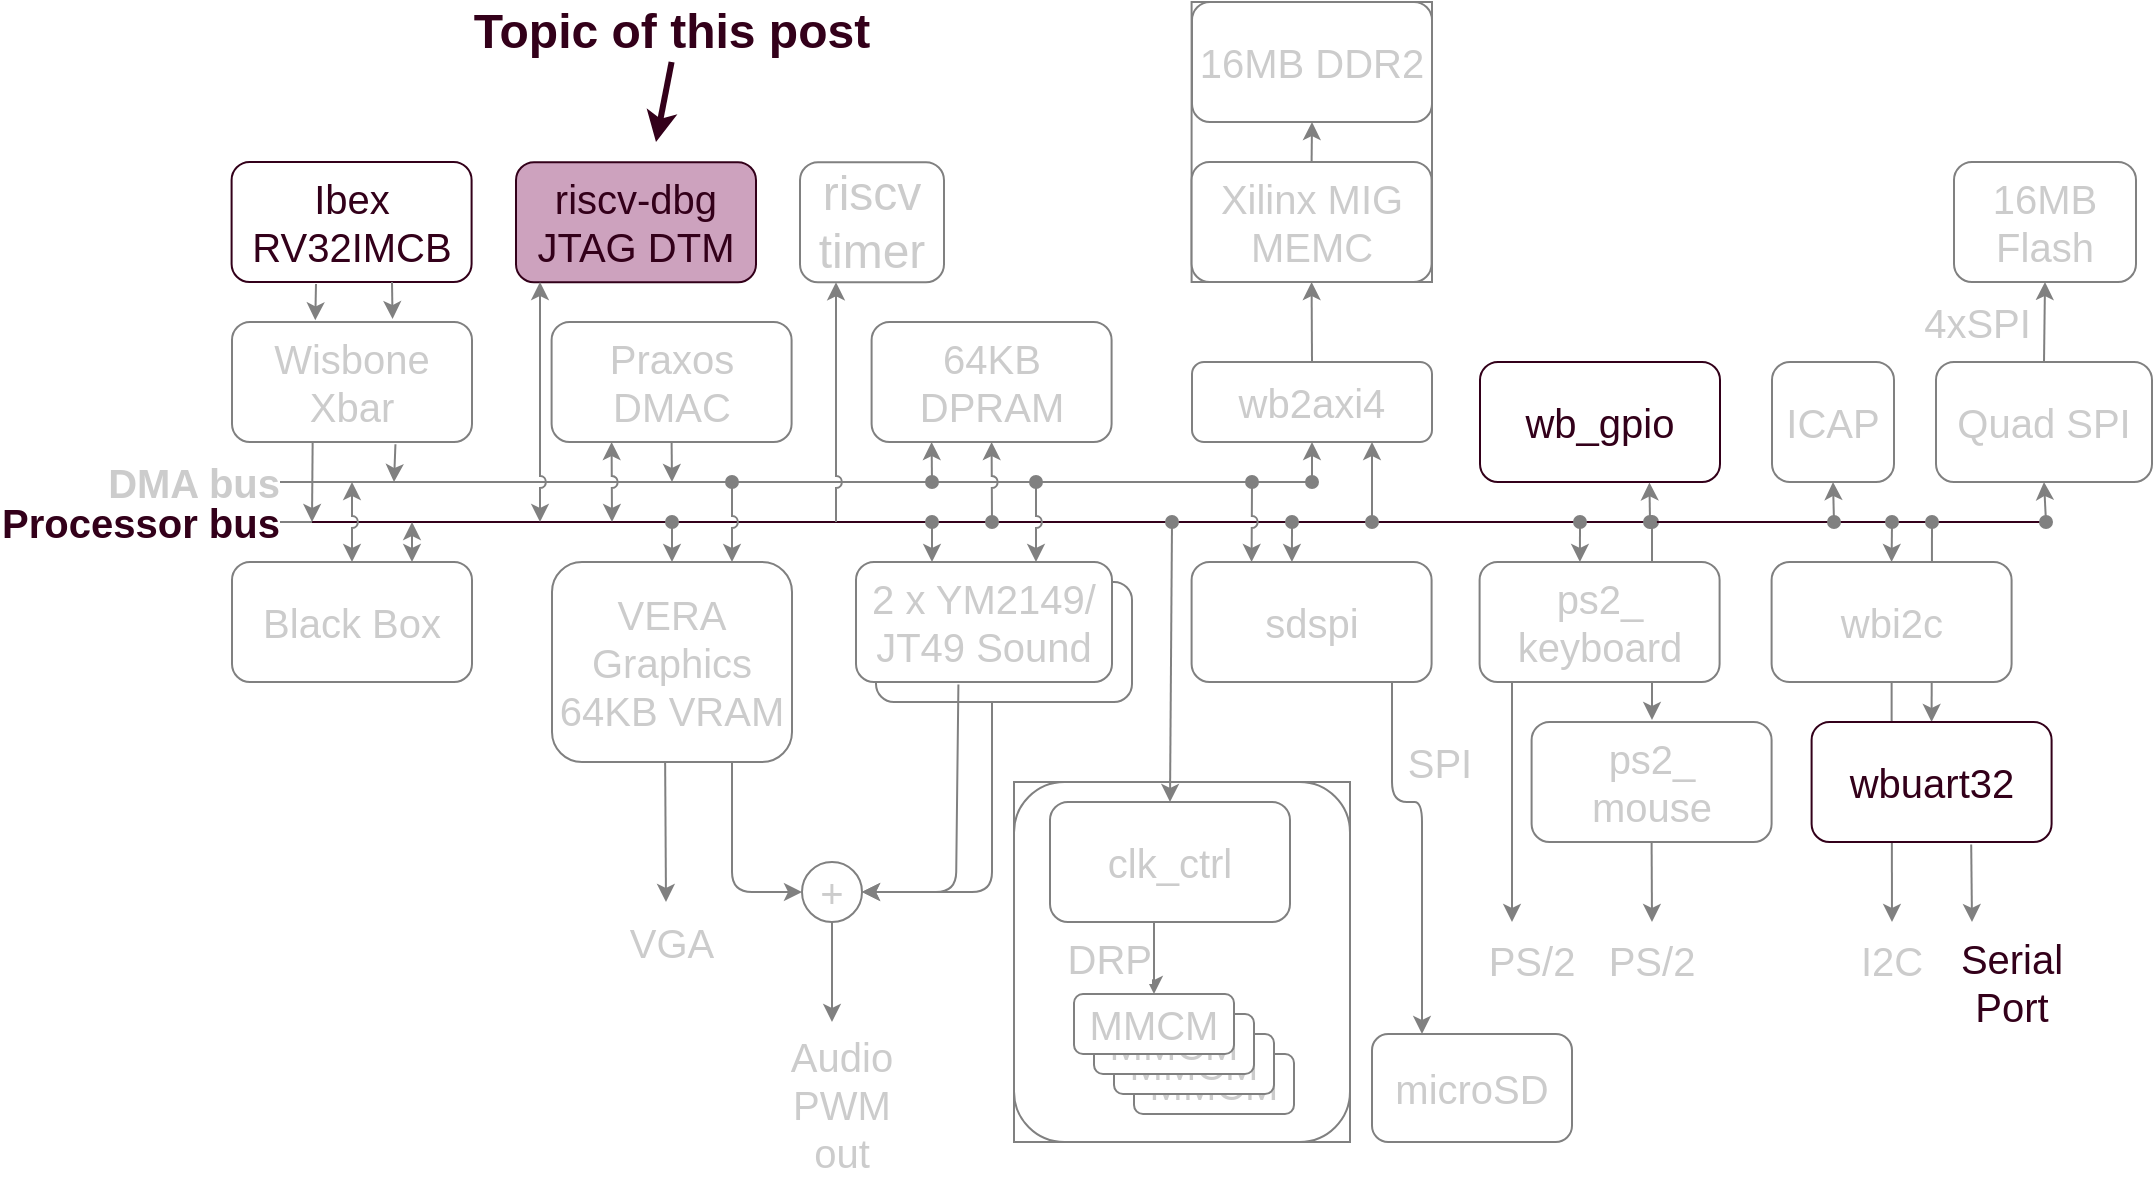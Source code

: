 <mxfile version="19.0.3" type="device"><diagram id="csf4WXM3vHtpQZmiw5bU" name="Page-1"><mxGraphModel dx="2737" dy="65" grid="1" gridSize="10" guides="1" tooltips="1" connect="1" arrows="1" fold="1" page="1" pageScale="1" pageWidth="850" pageHeight="1100" math="0" shadow="0"><root><mxCell id="0"/><mxCell id="1" parent="0"/><mxCell id="eEwTX-oDVjHCUjpMR2bB-1" value="" style="endArrow=classic;html=1;strokeWidth=1;startArrow=oval;startFill=1;fontSize=20;strokeColor=#808080;fontColor=#CCCCCC;" edge="1" parent="1"><mxGeometry width="50" height="50" relative="1" as="geometry"><mxPoint x="788" y="1460" as="sourcePoint"/><mxPoint x="788" y="1559" as="targetPoint"/></mxGeometry></mxCell><mxCell id="eEwTX-oDVjHCUjpMR2bB-2" value="ps2_&lt;br&gt;mouse" style="rounded=1;whiteSpace=wrap;html=1;fontSize=20;strokeColor=#808080;fontColor=#CCCCCC;" vertex="1" parent="1"><mxGeometry x="727.8" y="1560" width="120" height="60" as="geometry"/></mxCell><mxCell id="eEwTX-oDVjHCUjpMR2bB-3" value="YM2149" style="rounded=1;whiteSpace=wrap;html=1;fontSize=20;strokeColor=#808080;fontColor=#CCCCCC;" vertex="1" parent="1"><mxGeometry x="400" y="1490" width="128" height="60" as="geometry"/></mxCell><mxCell id="eEwTX-oDVjHCUjpMR2bB-4" value="Ibex&lt;br style=&quot;font-size: 20px&quot;&gt;RV32IMCB&lt;br style=&quot;font-size: 20px&quot;&gt;" style="rounded=1;whiteSpace=wrap;html=1;fontSize=20;strokeColor=#33001A;fontColor=#33001A;" vertex="1" parent="1"><mxGeometry x="77.8" y="1280" width="120" height="60" as="geometry"/></mxCell><mxCell id="eEwTX-oDVjHCUjpMR2bB-5" value="Praxos DMAC" style="rounded=1;whiteSpace=wrap;html=1;fontSize=20;strokeColor=#808080;fontColor=#CCCCCC;" vertex="1" parent="1"><mxGeometry x="237.8" y="1360" width="120" height="60" as="geometry"/></mxCell><mxCell id="eEwTX-oDVjHCUjpMR2bB-6" value="64KB&lt;br style=&quot;font-size: 20px&quot;&gt;DPRAM&lt;br style=&quot;font-size: 20px&quot;&gt;" style="rounded=1;whiteSpace=wrap;html=1;fontSize=20;strokeColor=#808080;fontColor=#CCCCCC;" vertex="1" parent="1"><mxGeometry x="397.8" y="1360" width="120" height="60" as="geometry"/></mxCell><mxCell id="eEwTX-oDVjHCUjpMR2bB-7" value="wb_gpio" style="rounded=1;whiteSpace=wrap;html=1;fontSize=20;strokeColor=#33001A;fontColor=#33001A;" vertex="1" parent="1"><mxGeometry x="702" y="1380" width="120" height="60" as="geometry"/></mxCell><mxCell id="eEwTX-oDVjHCUjpMR2bB-8" value="VERA Graphics&lt;br&gt;64KB VRAM&lt;br&gt;" style="rounded=1;whiteSpace=wrap;html=1;fontSize=20;strokeColor=#808080;fontColor=#CCCCCC;" vertex="1" parent="1"><mxGeometry x="238" y="1480" width="120" height="100" as="geometry"/></mxCell><mxCell id="eEwTX-oDVjHCUjpMR2bB-9" value="2 x YM2149/&lt;br&gt;JT49 Sound" style="rounded=1;whiteSpace=wrap;html=1;fontSize=20;strokeColor=#808080;fontColor=#CCCCCC;" vertex="1" parent="1"><mxGeometry x="390" y="1480" width="128" height="60" as="geometry"/></mxCell><mxCell id="eEwTX-oDVjHCUjpMR2bB-10" value="sdspi" style="rounded=1;whiteSpace=wrap;html=1;fontSize=20;strokeColor=#808080;fontColor=#CCCCCC;" vertex="1" parent="1"><mxGeometry x="557.8" y="1480" width="120" height="60" as="geometry"/></mxCell><mxCell id="eEwTX-oDVjHCUjpMR2bB-11" value="ps2_&lt;br&gt;keyboard" style="rounded=1;whiteSpace=wrap;html=1;fontSize=20;strokeColor=#808080;fontColor=#CCCCCC;" vertex="1" parent="1"><mxGeometry x="701.8" y="1480" width="120" height="60" as="geometry"/></mxCell><mxCell id="eEwTX-oDVjHCUjpMR2bB-12" value="" style="endArrow=none;html=1;fontSize=20;strokeColor=#808080;fontColor=#CCCCCC;" edge="1" parent="1"><mxGeometry width="50" height="50" relative="1" as="geometry"><mxPoint x="158" y="1440" as="sourcePoint"/><mxPoint x="618" y="1440" as="targetPoint"/></mxGeometry></mxCell><mxCell id="eEwTX-oDVjHCUjpMR2bB-13" value="" style="endArrow=none;html=1;fontSize=20;strokeColor=#33001A;fontColor=#33001A;" edge="1" parent="1"><mxGeometry width="50" height="50" relative="1" as="geometry"><mxPoint x="118" y="1460" as="sourcePoint"/><mxPoint x="988" y="1460" as="targetPoint"/></mxGeometry></mxCell><mxCell id="eEwTX-oDVjHCUjpMR2bB-14" value="" style="endArrow=classic;html=1;jumpStyle=arc;rounded=1;strokeWidth=1;startArrow=classic;startFill=1;endFill=1;entryX=0.25;entryY=1;fontSize=20;strokeColor=#808080;fontColor=#CCCCCC;" edge="1" parent="1" target="eEwTX-oDVjHCUjpMR2bB-5"><mxGeometry width="50" height="50" relative="1" as="geometry"><mxPoint x="268" y="1460" as="sourcePoint"/><mxPoint x="281" y="1422" as="targetPoint"/></mxGeometry></mxCell><mxCell id="eEwTX-oDVjHCUjpMR2bB-15" value="" style="endArrow=classic;html=1;strokeWidth=1;entryX=0.5;entryY=0;startArrow=oval;startFill=1;fontSize=20;strokeColor=#808080;fontColor=#CCCCCC;" edge="1" parent="1" target="eEwTX-oDVjHCUjpMR2bB-8"><mxGeometry width="50" height="50" relative="1" as="geometry"><mxPoint x="298" y="1460" as="sourcePoint"/><mxPoint x="188" y="1490" as="targetPoint"/></mxGeometry></mxCell><mxCell id="eEwTX-oDVjHCUjpMR2bB-16" value="" style="endArrow=classic;html=1;strokeWidth=1;entryX=0.25;entryY=1;startArrow=oval;startFill=1;fontSize=20;strokeColor=#808080;fontColor=#CCCCCC;" edge="1" parent="1" target="eEwTX-oDVjHCUjpMR2bB-6"><mxGeometry width="50" height="50" relative="1" as="geometry"><mxPoint x="428" y="1440" as="sourcePoint"/><mxPoint x="428" y="1430" as="targetPoint"/></mxGeometry></mxCell><mxCell id="eEwTX-oDVjHCUjpMR2bB-17" value="" style="endArrow=classic;html=1;strokeWidth=1;entryX=0.5;entryY=1;startArrow=oval;startFill=1;jumpStyle=arc;fontSize=20;strokeColor=#808080;fontColor=#CCCCCC;" edge="1" parent="1" target="eEwTX-oDVjHCUjpMR2bB-6"><mxGeometry width="50" height="50" relative="1" as="geometry"><mxPoint x="458" y="1460" as="sourcePoint"/><mxPoint x="498" y="1430" as="targetPoint"/></mxGeometry></mxCell><mxCell id="eEwTX-oDVjHCUjpMR2bB-18" value="" style="endArrow=classic;html=1;strokeWidth=1;startArrow=oval;startFill=1;fontSize=20;strokeColor=#808080;fontColor=#CCCCCC;" edge="1" parent="1"><mxGeometry width="50" height="50" relative="1" as="geometry"><mxPoint x="428" y="1460" as="sourcePoint"/><mxPoint x="428" y="1480" as="targetPoint"/></mxGeometry></mxCell><mxCell id="eEwTX-oDVjHCUjpMR2bB-19" value="" style="endArrow=classic;html=1;strokeWidth=1;entryX=0.5;entryY=1;startArrow=oval;startFill=1;fontSize=20;strokeColor=#808080;fontColor=#CCCCCC;" edge="1" parent="1" target="eEwTX-oDVjHCUjpMR2bB-38"><mxGeometry width="50" height="50" relative="1" as="geometry"><mxPoint x="618" y="1440" as="sourcePoint"/><mxPoint x="618" y="1400" as="targetPoint"/></mxGeometry></mxCell><mxCell id="eEwTX-oDVjHCUjpMR2bB-20" value="" style="endArrow=classic;html=1;strokeWidth=1;entryX=0.418;entryY=0;entryPerimeter=0;startArrow=oval;startFill=1;fontSize=20;strokeColor=#808080;fontColor=#CCCCCC;" edge="1" parent="1" target="eEwTX-oDVjHCUjpMR2bB-10"><mxGeometry width="50" height="50" relative="1" as="geometry"><mxPoint x="608" y="1460" as="sourcePoint"/><mxPoint x="588" y="1470" as="targetPoint"/></mxGeometry></mxCell><mxCell id="eEwTX-oDVjHCUjpMR2bB-21" value="" style="endArrow=classic;html=1;strokeWidth=1;entryX=0.418;entryY=0;entryPerimeter=0;startArrow=oval;startFill=1;fontSize=20;strokeColor=#808080;fontColor=#CCCCCC;" edge="1" parent="1" target="eEwTX-oDVjHCUjpMR2bB-11"><mxGeometry width="50" height="50" relative="1" as="geometry"><mxPoint x="752" y="1460" as="sourcePoint"/><mxPoint x="802" y="1440" as="targetPoint"/></mxGeometry></mxCell><mxCell id="eEwTX-oDVjHCUjpMR2bB-22" value="" style="endArrow=classic;html=1;strokeWidth=1;entryX=0.5;entryY=0;startArrow=oval;startFill=1;fontSize=20;strokeColor=#808080;fontColor=#CCCCCC;" edge="1" parent="1" target="eEwTX-oDVjHCUjpMR2bB-74"><mxGeometry width="50" height="50" relative="1" as="geometry"><mxPoint x="908" y="1460" as="sourcePoint"/><mxPoint x="1091" y="1360" as="targetPoint"/></mxGeometry></mxCell><mxCell id="eEwTX-oDVjHCUjpMR2bB-23" value="" style="endArrow=classic;html=1;strokeWidth=1;entryX=0.706;entryY=1.004;entryPerimeter=0;startArrow=oval;startFill=1;fontSize=20;strokeColor=#808080;fontColor=#CCCCCC;" edge="1" parent="1" target="eEwTX-oDVjHCUjpMR2bB-7"><mxGeometry width="50" height="50" relative="1" as="geometry"><mxPoint x="787" y="1460" as="sourcePoint"/><mxPoint x="852" y="1430" as="targetPoint"/></mxGeometry></mxCell><mxCell id="eEwTX-oDVjHCUjpMR2bB-24" value="" style="endArrow=classic;html=1;strokeWidth=1;startArrow=oval;startFill=1;jumpStyle=arc;fontSize=20;strokeColor=#808080;fontColor=#CCCCCC;" edge="1" parent="1"><mxGeometry width="50" height="50" relative="1" as="geometry"><mxPoint x="480" y="1440" as="sourcePoint"/><mxPoint x="480" y="1480" as="targetPoint"/></mxGeometry></mxCell><mxCell id="eEwTX-oDVjHCUjpMR2bB-25" value="" style="endArrow=classic;html=1;strokeWidth=1;entryX=0.25;entryY=0;startArrow=oval;startFill=1;jumpStyle=arc;fontSize=20;strokeColor=#808080;fontColor=#CCCCCC;" edge="1" parent="1" target="eEwTX-oDVjHCUjpMR2bB-10"><mxGeometry width="50" height="50" relative="1" as="geometry"><mxPoint x="588" y="1440" as="sourcePoint"/><mxPoint x="588" y="1430" as="targetPoint"/></mxGeometry></mxCell><mxCell id="eEwTX-oDVjHCUjpMR2bB-26" value="" style="endArrow=classic;html=1;strokeWidth=1;entryX=0.75;entryY=0;startArrow=oval;startFill=1;jumpStyle=arc;fontSize=20;strokeColor=#808080;fontColor=#CCCCCC;" edge="1" parent="1" target="eEwTX-oDVjHCUjpMR2bB-8"><mxGeometry width="50" height="50" relative="1" as="geometry"><mxPoint x="328" y="1440" as="sourcePoint"/><mxPoint x="378" y="1430" as="targetPoint"/></mxGeometry></mxCell><mxCell id="eEwTX-oDVjHCUjpMR2bB-27" value="" style="endArrow=none;html=1;strokeWidth=1;entryX=0.681;entryY=1.019;entryPerimeter=0;startArrow=classic;startFill=1;fontSize=20;strokeColor=#808080;fontColor=#CCCCCC;" edge="1" parent="1" target="eEwTX-oDVjHCUjpMR2bB-31"><mxGeometry width="50" height="50" relative="1" as="geometry"><mxPoint x="159" y="1440" as="sourcePoint"/><mxPoint x="159.714" y="1421.286" as="targetPoint"/></mxGeometry></mxCell><mxCell id="eEwTX-oDVjHCUjpMR2bB-28" value="" style="endArrow=none;html=1;strokeWidth=1;entryX=0.336;entryY=1.008;entryPerimeter=0;startArrow=classic;startFill=1;fontSize=20;strokeColor=#808080;fontColor=#CCCCCC;" edge="1" parent="1" target="eEwTX-oDVjHCUjpMR2bB-31"><mxGeometry width="50" height="50" relative="1" as="geometry"><mxPoint x="118" y="1460" as="sourcePoint"/><mxPoint x="117" y="1421" as="targetPoint"/></mxGeometry></mxCell><mxCell id="eEwTX-oDVjHCUjpMR2bB-29" value="" style="endArrow=classic;html=1;strokeWidth=1;exitX=0.5;exitY=1;fontSize=20;strokeColor=#808080;fontColor=#CCCCCC;" edge="1" parent="1" source="eEwTX-oDVjHCUjpMR2bB-5"><mxGeometry width="50" height="50" relative="1" as="geometry"><mxPoint x="268" y="1340" as="sourcePoint"/><mxPoint x="298" y="1440" as="targetPoint"/></mxGeometry></mxCell><mxCell id="eEwTX-oDVjHCUjpMR2bB-30" value="" style="endArrow=classic;html=1;strokeWidth=1;entryX=0.75;entryY=1;startArrow=oval;startFill=1;fontSize=20;strokeColor=#808080;fontColor=#CCCCCC;" edge="1" parent="1" target="eEwTX-oDVjHCUjpMR2bB-38"><mxGeometry width="50" height="50" relative="1" as="geometry"><mxPoint x="648" y="1460" as="sourcePoint"/><mxPoint x="688" y="1440" as="targetPoint"/></mxGeometry></mxCell><mxCell id="eEwTX-oDVjHCUjpMR2bB-31" value="Wisbone Xbar" style="rounded=1;whiteSpace=wrap;html=1;fontSize=20;strokeColor=#808080;fontColor=#CCCCCC;" vertex="1" parent="1"><mxGeometry x="78" y="1360" width="120" height="60" as="geometry"/></mxCell><mxCell id="eEwTX-oDVjHCUjpMR2bB-32" value="" style="endArrow=classic;html=1;strokeWidth=1;entryX=0.347;entryY=-0.014;entryPerimeter=0;fontSize=20;strokeColor=#808080;fontColor=#CCCCCC;" edge="1" parent="1" target="eEwTX-oDVjHCUjpMR2bB-31"><mxGeometry width="50" height="50" relative="1" as="geometry"><mxPoint x="120" y="1341" as="sourcePoint"/><mxPoint x="-2" y="1360" as="targetPoint"/></mxGeometry></mxCell><mxCell id="eEwTX-oDVjHCUjpMR2bB-33" value="" style="endArrow=classic;html=1;strokeWidth=1;entryX=0.669;entryY=-0.025;entryPerimeter=0;fontSize=20;strokeColor=#808080;fontColor=#CCCCCC;" edge="1" parent="1" target="eEwTX-oDVjHCUjpMR2bB-31"><mxGeometry width="50" height="50" relative="1" as="geometry"><mxPoint x="158" y="1340" as="sourcePoint"/><mxPoint x="129.333" y="1368.833" as="targetPoint"/></mxGeometry></mxCell><mxCell id="eEwTX-oDVjHCUjpMR2bB-34" value="" style="group;fontSize=20;strokeColor=#808080;fontColor=#CCCCCC;" vertex="1" connectable="0" parent="1"><mxGeometry x="557.8" y="1200" width="120.2" height="140" as="geometry"/></mxCell><mxCell id="eEwTX-oDVjHCUjpMR2bB-35" value="Xilinx MIG&lt;br style=&quot;font-size: 20px;&quot;&gt;MEMC&lt;br style=&quot;font-size: 20px;&quot;&gt;" style="rounded=1;whiteSpace=wrap;html=1;fontSize=20;strokeColor=#808080;fontColor=#CCCCCC;" vertex="1" parent="eEwTX-oDVjHCUjpMR2bB-34"><mxGeometry y="80" width="120" height="60" as="geometry"/></mxCell><mxCell id="eEwTX-oDVjHCUjpMR2bB-36" value="16MB DDR2" style="rounded=1;whiteSpace=wrap;html=1;fontSize=20;strokeColor=#808080;fontColor=#CCCCCC;" vertex="1" parent="eEwTX-oDVjHCUjpMR2bB-34"><mxGeometry x="0.2" width="120" height="60" as="geometry"/></mxCell><mxCell id="eEwTX-oDVjHCUjpMR2bB-37" value="" style="endArrow=classic;html=1;strokeWidth=1;exitX=0.5;exitY=0;entryX=0.5;entryY=1;fontSize=20;strokeColor=#808080;fontColor=#CCCCCC;" edge="1" parent="eEwTX-oDVjHCUjpMR2bB-34" source="eEwTX-oDVjHCUjpMR2bB-35" target="eEwTX-oDVjHCUjpMR2bB-36"><mxGeometry width="50" height="50" relative="1" as="geometry"><mxPoint x="-109.8" y="10" as="sourcePoint"/><mxPoint x="-59.8" y="-40" as="targetPoint"/></mxGeometry></mxCell><mxCell id="eEwTX-oDVjHCUjpMR2bB-38" value="wb2axi4" style="rounded=1;whiteSpace=wrap;html=1;fontSize=20;strokeColor=#808080;fontColor=#CCCCCC;" vertex="1" parent="1"><mxGeometry x="558" y="1380" width="120" height="40" as="geometry"/></mxCell><mxCell id="eEwTX-oDVjHCUjpMR2bB-39" value="" style="endArrow=classic;html=1;strokeWidth=1;exitX=0.5;exitY=0;entryX=0.5;entryY=1;fontSize=20;strokeColor=#808080;fontColor=#CCCCCC;" edge="1" parent="1" source="eEwTX-oDVjHCUjpMR2bB-38" target="eEwTX-oDVjHCUjpMR2bB-35"><mxGeometry width="50" height="50" relative="1" as="geometry"><mxPoint x="418" y="1340" as="sourcePoint"/><mxPoint x="468" y="1290" as="targetPoint"/></mxGeometry></mxCell><mxCell id="eEwTX-oDVjHCUjpMR2bB-40" value="&lt;b style=&quot;font-size: 20px;&quot;&gt;DMA bus&lt;/b&gt;" style="endArrow=none;html=1;strokeWidth=1;align=right;fontSize=20;strokeColor=#808080;fontColor=#CCCCCC;" edge="1" parent="1"><mxGeometry width="50" height="50" relative="1" as="geometry"><mxPoint x="48" y="1440" as="sourcePoint"/><mxPoint x="158" y="1440" as="targetPoint"/></mxGeometry></mxCell><mxCell id="eEwTX-oDVjHCUjpMR2bB-41" value="&lt;b style=&quot;font-size: 20px;&quot;&gt;Processor bus&lt;/b&gt;" style="endArrow=none;html=1;strokeWidth=1;align=right;fontSize=20;strokeColor=#808080;fontColor=#33001A;" edge="1" parent="1"><mxGeometry width="50" height="50" relative="1" as="geometry"><mxPoint x="88" y="1460" as="sourcePoint"/><mxPoint x="118" y="1460" as="targetPoint"/></mxGeometry></mxCell><mxCell id="eEwTX-oDVjHCUjpMR2bB-42" value="Black Box" style="rounded=1;whiteSpace=wrap;html=1;fontSize=20;strokeColor=#808080;fontColor=#CCCCCC;" vertex="1" parent="1"><mxGeometry x="78" y="1480" width="120" height="60" as="geometry"/></mxCell><mxCell id="eEwTX-oDVjHCUjpMR2bB-43" value="" style="endArrow=classic;html=1;strokeWidth=1;align=right;entryX=0.5;entryY=0;startArrow=classic;startFill=1;jumpStyle=arc;fontSize=20;strokeColor=#808080;fontColor=#CCCCCC;" edge="1" parent="1" target="eEwTX-oDVjHCUjpMR2bB-42"><mxGeometry width="50" height="50" relative="1" as="geometry"><mxPoint x="138" y="1440" as="sourcePoint"/><mxPoint x="178" y="1580" as="targetPoint"/></mxGeometry></mxCell><mxCell id="eEwTX-oDVjHCUjpMR2bB-44" value="" style="endArrow=classic;html=1;strokeWidth=1;align=right;exitX=0.75;exitY=0;startArrow=classic;startFill=1;fontSize=20;strokeColor=#808080;fontColor=#CCCCCC;" edge="1" parent="1" source="eEwTX-oDVjHCUjpMR2bB-42"><mxGeometry width="50" height="50" relative="1" as="geometry"><mxPoint x="198" y="1630" as="sourcePoint"/><mxPoint x="168" y="1460" as="targetPoint"/></mxGeometry></mxCell><mxCell id="eEwTX-oDVjHCUjpMR2bB-45" value="" style="group;strokeColor=#808080;fontColor=#CCCCCC;" vertex="1" connectable="0" parent="1"><mxGeometry x="469" y="1590" width="168" height="180" as="geometry"/></mxCell><mxCell id="eEwTX-oDVjHCUjpMR2bB-46" value="" style="rounded=1;whiteSpace=wrap;html=1;fontSize=20;align=center;strokeColor=#808080;fontColor=#CCCCCC;" vertex="1" parent="eEwTX-oDVjHCUjpMR2bB-45"><mxGeometry width="168" height="180" as="geometry"/></mxCell><mxCell id="eEwTX-oDVjHCUjpMR2bB-47" value="MMCM" style="rounded=1;whiteSpace=wrap;html=1;fontSize=20;align=center;strokeColor=#808080;fontColor=#CCCCCC;" vertex="1" parent="eEwTX-oDVjHCUjpMR2bB-45"><mxGeometry x="60" y="136" width="80" height="30" as="geometry"/></mxCell><mxCell id="eEwTX-oDVjHCUjpMR2bB-48" value="clk_ctrl" style="rounded=1;whiteSpace=wrap;html=1;fontSize=20;align=center;strokeColor=#808080;fontColor=#CCCCCC;" vertex="1" parent="eEwTX-oDVjHCUjpMR2bB-45"><mxGeometry x="18" y="10" width="120" height="60" as="geometry"/></mxCell><mxCell id="eEwTX-oDVjHCUjpMR2bB-49" value="MMCM" style="rounded=1;whiteSpace=wrap;html=1;fontSize=20;align=center;strokeColor=#808080;fontColor=#CCCCCC;" vertex="1" parent="eEwTX-oDVjHCUjpMR2bB-45"><mxGeometry x="50" y="126" width="80" height="30" as="geometry"/></mxCell><mxCell id="eEwTX-oDVjHCUjpMR2bB-50" value="MMCM" style="rounded=1;whiteSpace=wrap;html=1;fontSize=20;align=center;strokeColor=#808080;fontColor=#CCCCCC;" vertex="1" parent="eEwTX-oDVjHCUjpMR2bB-45"><mxGeometry x="40" y="116" width="80" height="30" as="geometry"/></mxCell><mxCell id="eEwTX-oDVjHCUjpMR2bB-51" value="MMCM" style="rounded=1;whiteSpace=wrap;html=1;fontSize=20;align=center;strokeColor=#808080;fontColor=#CCCCCC;" vertex="1" parent="eEwTX-oDVjHCUjpMR2bB-45"><mxGeometry x="30" y="106" width="80" height="30" as="geometry"/></mxCell><mxCell id="eEwTX-oDVjHCUjpMR2bB-52" value="DRP" style="endArrow=classic;html=1;strokeWidth=1;fontSize=20;align=right;entryX=0.5;entryY=0;strokeColor=#808080;fontColor=#CCCCCC;" edge="1" parent="eEwTX-oDVjHCUjpMR2bB-45" target="eEwTX-oDVjHCUjpMR2bB-51"><mxGeometry width="50" height="50" relative="1" as="geometry"><mxPoint x="70" y="70" as="sourcePoint"/><mxPoint x="78" y="95" as="targetPoint"/></mxGeometry></mxCell><mxCell id="eEwTX-oDVjHCUjpMR2bB-53" value="" style="endArrow=classic;html=1;strokeWidth=1;fontSize=20;align=right;startArrow=oval;startFill=1;entryX=0.5;entryY=0;strokeColor=#808080;fontColor=#CCCCCC;" edge="1" parent="1" target="eEwTX-oDVjHCUjpMR2bB-48"><mxGeometry width="50" height="50" relative="1" as="geometry"><mxPoint x="548" y="1460" as="sourcePoint"/><mxPoint x="542" y="1603" as="targetPoint"/></mxGeometry></mxCell><mxCell id="eEwTX-oDVjHCUjpMR2bB-54" value="" style="endArrow=classic;html=1;strokeWidth=1;fontSize=20;align=right;exitX=0.25;exitY=1;strokeColor=#808080;fontColor=#CCCCCC;" edge="1" parent="1"><mxGeometry width="50" height="50" relative="1" as="geometry"><mxPoint x="294.571" y="1580.429" as="sourcePoint"/><mxPoint x="295" y="1650" as="targetPoint"/></mxGeometry></mxCell><mxCell id="eEwTX-oDVjHCUjpMR2bB-55" value="VGA" style="text;html=1;strokeColor=none;fillColor=none;align=center;verticalAlign=middle;whiteSpace=wrap;rounded=0;fontSize=20;fontColor=#CCCCCC;" vertex="1" parent="1"><mxGeometry x="278" y="1660" width="40" height="20" as="geometry"/></mxCell><mxCell id="eEwTX-oDVjHCUjpMR2bB-56" value="+" style="ellipse;whiteSpace=wrap;html=1;aspect=fixed;fontSize=20;align=center;strokeColor=#808080;fontColor=#CCCCCC;" vertex="1" parent="1"><mxGeometry x="363" y="1630" width="30" height="30" as="geometry"/></mxCell><mxCell id="eEwTX-oDVjHCUjpMR2bB-57" value="" style="endArrow=classic;html=1;strokeWidth=1;fontSize=20;align=right;entryX=0;entryY=0.5;exitX=0.75;exitY=1;strokeColor=#808080;fontColor=#CCCCCC;" edge="1" parent="1" source="eEwTX-oDVjHCUjpMR2bB-8" target="eEwTX-oDVjHCUjpMR2bB-56"><mxGeometry width="50" height="50" relative="1" as="geometry"><mxPoint x="-32" y="1840" as="sourcePoint"/><mxPoint x="18" y="1790" as="targetPoint"/><Array as="points"><mxPoint x="328" y="1645"/></Array></mxGeometry></mxCell><mxCell id="eEwTX-oDVjHCUjpMR2bB-58" value="" style="endArrow=classic;html=1;strokeWidth=1;fontSize=20;align=right;exitX=0.4;exitY=1.021;entryX=1;entryY=0.5;exitPerimeter=0;strokeColor=#808080;fontColor=#CCCCCC;" edge="1" parent="1" source="eEwTX-oDVjHCUjpMR2bB-9" target="eEwTX-oDVjHCUjpMR2bB-56"><mxGeometry width="50" height="50" relative="1" as="geometry"><mxPoint x="398" y="1650" as="sourcePoint"/><mxPoint x="448" y="1600" as="targetPoint"/><Array as="points"><mxPoint x="440" y="1645"/></Array></mxGeometry></mxCell><mxCell id="eEwTX-oDVjHCUjpMR2bB-59" value="" style="endArrow=classic;html=1;strokeWidth=1;fontSize=20;align=right;entryX=1;entryY=0.5;strokeColor=#808080;fontColor=#CCCCCC;" edge="1" parent="1" target="eEwTX-oDVjHCUjpMR2bB-56"><mxGeometry width="50" height="50" relative="1" as="geometry"><mxPoint x="458" y="1550" as="sourcePoint"/><mxPoint x="398" y="1650" as="targetPoint"/><Array as="points"><mxPoint x="458" y="1645"/></Array></mxGeometry></mxCell><mxCell id="eEwTX-oDVjHCUjpMR2bB-60" value="" style="endArrow=classic;html=1;strokeWidth=1;fontSize=20;align=right;exitX=0.5;exitY=1;strokeColor=#808080;fontColor=#CCCCCC;" edge="1" parent="1" source="eEwTX-oDVjHCUjpMR2bB-56"><mxGeometry width="50" height="50" relative="1" as="geometry"><mxPoint x="368" y="1740" as="sourcePoint"/><mxPoint x="378" y="1710" as="targetPoint"/></mxGeometry></mxCell><mxCell id="eEwTX-oDVjHCUjpMR2bB-61" value="Audio PWM out" style="text;html=1;strokeColor=none;fillColor=none;align=center;verticalAlign=middle;whiteSpace=wrap;rounded=0;fontSize=20;fontColor=#CCCCCC;" vertex="1" parent="1"><mxGeometry x="363" y="1741" width="40" height="20" as="geometry"/></mxCell><mxCell id="eEwTX-oDVjHCUjpMR2bB-62" value="" style="endArrow=classic;html=1;strokeWidth=1;fontSize=20;align=right;entryX=0.25;entryY=0;strokeColor=#808080;fontColor=#CCCCCC;" edge="1" parent="1" target="eEwTX-oDVjHCUjpMR2bB-81"><mxGeometry width="50" height="50" relative="1" as="geometry"><mxPoint x="658" y="1540" as="sourcePoint"/><mxPoint x="658" y="1680" as="targetPoint"/><Array as="points"><mxPoint x="658" y="1600"/><mxPoint x="673" y="1600"/></Array></mxGeometry></mxCell><mxCell id="eEwTX-oDVjHCUjpMR2bB-63" value="SPI" style="text;html=1;strokeColor=none;fillColor=none;align=center;verticalAlign=middle;whiteSpace=wrap;rounded=0;fontSize=20;fontColor=#CCCCCC;" vertex="1" parent="1"><mxGeometry x="662" y="1570" width="40" height="20" as="geometry"/></mxCell><mxCell id="eEwTX-oDVjHCUjpMR2bB-64" value="" style="endArrow=classic;html=1;strokeWidth=1;fontSize=20;align=right;strokeColor=#808080;fontColor=#CCCCCC;" edge="1" parent="1"><mxGeometry width="50" height="50" relative="1" as="geometry"><mxPoint x="718" y="1540" as="sourcePoint"/><mxPoint x="718" y="1660" as="targetPoint"/></mxGeometry></mxCell><mxCell id="eEwTX-oDVjHCUjpMR2bB-65" value="PS/2" style="text;html=1;strokeColor=none;fillColor=none;align=center;verticalAlign=middle;whiteSpace=wrap;rounded=0;fontSize=20;fontColor=#CCCCCC;" vertex="1" parent="1"><mxGeometry x="708" y="1669" width="40" height="20" as="geometry"/></mxCell><mxCell id="eEwTX-oDVjHCUjpMR2bB-66" value="" style="endArrow=classic;html=1;strokeWidth=1;fontSize=20;align=right;exitX=0.5;exitY=1;strokeColor=#808080;fontColor=#CCCCCC;" edge="1" parent="1" source="eEwTX-oDVjHCUjpMR2bB-2"><mxGeometry width="50" height="50" relative="1" as="geometry"><mxPoint x="768" y="1710" as="sourcePoint"/><mxPoint x="788" y="1660" as="targetPoint"/></mxGeometry></mxCell><mxCell id="eEwTX-oDVjHCUjpMR2bB-67" value="PS/2" style="text;html=1;strokeColor=none;fillColor=none;align=center;verticalAlign=middle;whiteSpace=wrap;rounded=0;fontSize=20;fontColor=#CCCCCC;" vertex="1" parent="1"><mxGeometry x="768" y="1669" width="40" height="20" as="geometry"/></mxCell><mxCell id="eEwTX-oDVjHCUjpMR2bB-68" value="" style="endArrow=classic;html=1;strokeWidth=1;fontSize=20;align=right;exitX=0.665;exitY=1.021;exitPerimeter=0;strokeColor=#808080;fontColor=#CCCCCC;" edge="1" parent="1" source="eEwTX-oDVjHCUjpMR2bB-73"><mxGeometry width="50" height="50" relative="1" as="geometry"><mxPoint x="936" y="1630" as="sourcePoint"/><mxPoint x="948" y="1660" as="targetPoint"/></mxGeometry></mxCell><mxCell id="eEwTX-oDVjHCUjpMR2bB-69" value="I2C" style="text;html=1;strokeColor=none;fillColor=none;align=center;verticalAlign=middle;whiteSpace=wrap;rounded=0;fontSize=20;fontColor=#CCCCCC;" vertex="1" parent="1"><mxGeometry x="888" y="1669" width="40" height="20" as="geometry"/></mxCell><mxCell id="eEwTX-oDVjHCUjpMR2bB-70" value="" style="endArrow=oval;html=1;strokeWidth=1;fontSize=20;align=right;exitX=0.5;exitY=0;startArrow=classic;startFill=1;endFill=1;strokeColor=#808080;fontColor=#CCCCCC;" edge="1" parent="1" source="eEwTX-oDVjHCUjpMR2bB-73"><mxGeometry width="50" height="50" relative="1" as="geometry"><mxPoint x="948" y="1260" as="sourcePoint"/><mxPoint x="928" y="1460" as="targetPoint"/></mxGeometry></mxCell><mxCell id="eEwTX-oDVjHCUjpMR2bB-71" value="Serial Port" style="text;html=1;strokeColor=none;fillColor=none;align=center;verticalAlign=middle;whiteSpace=wrap;rounded=0;fontSize=20;fontColor=#33001A;" vertex="1" parent="1"><mxGeometry x="948" y="1680" width="40" height="20" as="geometry"/></mxCell><mxCell id="eEwTX-oDVjHCUjpMR2bB-72" value="" style="endArrow=classic;html=1;strokeWidth=1;fontSize=20;align=right;exitX=0.5;exitY=1;strokeColor=#808080;fontColor=#CCCCCC;" edge="1" parent="1" source="eEwTX-oDVjHCUjpMR2bB-74"><mxGeometry width="50" height="50" relative="1" as="geometry"><mxPoint x="907.571" y="1540.429" as="sourcePoint"/><mxPoint x="908" y="1660" as="targetPoint"/></mxGeometry></mxCell><mxCell id="eEwTX-oDVjHCUjpMR2bB-73" value="wbuart32" style="rounded=1;whiteSpace=wrap;html=1;fontSize=20;strokeColor=#33001A;fontColor=#33001A;" vertex="1" parent="1"><mxGeometry x="867.8" y="1560" width="120" height="60" as="geometry"/></mxCell><mxCell id="eEwTX-oDVjHCUjpMR2bB-74" value="wbi2c" style="rounded=1;whiteSpace=wrap;html=1;fontSize=20;strokeColor=#808080;fontColor=#CCCCCC;" vertex="1" parent="1"><mxGeometry x="847.8" y="1480" width="120" height="60" as="geometry"/></mxCell><mxCell id="eEwTX-oDVjHCUjpMR2bB-75" value="ICAP" style="rounded=1;whiteSpace=wrap;html=1;fontSize=20;align=center;strokeColor=#808080;fontColor=#CCCCCC;" vertex="1" parent="1"><mxGeometry x="848" y="1380" width="61" height="60" as="geometry"/></mxCell><mxCell id="eEwTX-oDVjHCUjpMR2bB-76" value="" style="endArrow=classic;html=1;strokeWidth=1;fontSize=20;align=right;entryX=0.5;entryY=1;startArrow=oval;startFill=1;strokeColor=#808080;fontColor=#CCCCCC;" edge="1" parent="1" target="eEwTX-oDVjHCUjpMR2bB-75"><mxGeometry width="50" height="50" relative="1" as="geometry"><mxPoint x="879.0" y="1460" as="sourcePoint"/><mxPoint x="1038" y="1400" as="targetPoint"/></mxGeometry></mxCell><mxCell id="eEwTX-oDVjHCUjpMR2bB-77" value="Quad SPI" style="rounded=1;whiteSpace=wrap;html=1;fontSize=20;align=center;strokeColor=#808080;fontColor=#CCCCCC;" vertex="1" parent="1"><mxGeometry x="930" y="1380" width="108" height="60" as="geometry"/></mxCell><mxCell id="eEwTX-oDVjHCUjpMR2bB-78" value="16MB Flash" style="rounded=1;whiteSpace=wrap;html=1;fontSize=20;align=center;strokeColor=#808080;fontColor=#CCCCCC;" vertex="1" parent="1"><mxGeometry x="939" y="1280" width="91" height="60" as="geometry"/></mxCell><mxCell id="eEwTX-oDVjHCUjpMR2bB-79" value="&lt;div style=&quot;text-align: left&quot;&gt;4xSPI&amp;nbsp;&lt;/div&gt;" style="endArrow=classic;html=1;strokeWidth=1;fontSize=20;align=right;entryX=0.5;entryY=1;exitX=0.5;exitY=0;strokeColor=#808080;fontColor=#CCCCCC;" edge="1" parent="1" source="eEwTX-oDVjHCUjpMR2bB-77" target="eEwTX-oDVjHCUjpMR2bB-78"><mxGeometry width="50" height="50" relative="1" as="geometry"><mxPoint x="968" y="1390" as="sourcePoint"/><mxPoint x="1018" y="1340" as="targetPoint"/></mxGeometry></mxCell><mxCell id="eEwTX-oDVjHCUjpMR2bB-80" value="" style="endArrow=classic;html=1;strokeWidth=1;fontSize=20;align=right;entryX=0.5;entryY=1;startArrow=oval;startFill=1;strokeColor=#808080;fontColor=#CCCCCC;" edge="1" parent="1" target="eEwTX-oDVjHCUjpMR2bB-77"><mxGeometry width="50" height="50" relative="1" as="geometry"><mxPoint x="985" y="1460" as="sourcePoint"/><mxPoint x="1068" y="1440" as="targetPoint"/></mxGeometry></mxCell><mxCell id="eEwTX-oDVjHCUjpMR2bB-81" value="microSD" style="rounded=1;whiteSpace=wrap;html=1;fontSize=20;align=center;strokeColor=#808080;fontColor=#CCCCCC;" vertex="1" parent="1"><mxGeometry x="648" y="1716" width="100" height="54" as="geometry"/></mxCell><mxCell id="eEwTX-oDVjHCUjpMR2bB-82" value="riscv-dbg&lt;br style=&quot;font-size: 20px;&quot;&gt;JTAG DTM&lt;br style=&quot;font-size: 20px;&quot;&gt;" style="rounded=1;whiteSpace=wrap;html=1;fontSize=20;strokeColor=#33001A;fontColor=#33001A;fillColor=#CDA2BE;" vertex="1" parent="1"><mxGeometry x="220" y="1280.143" width="120" height="60" as="geometry"/></mxCell><mxCell id="eEwTX-oDVjHCUjpMR2bB-83" value="&lt;font style=&quot;font-size: 24px&quot;&gt;riscv&lt;br&gt;timer&lt;br&gt;&lt;/font&gt;" style="rounded=1;whiteSpace=wrap;html=1;strokeColor=#808080;fontColor=#CCCCCC;" vertex="1" parent="1"><mxGeometry x="362" y="1280.143" width="72" height="60" as="geometry"/></mxCell><mxCell id="eEwTX-oDVjHCUjpMR2bB-84" value="" style="endArrow=classic;html=1;entryX=0.25;entryY=1;jumpStyle=arc;strokeColor=#808080;fontColor=#CCCCCC;" edge="1" parent="1" target="eEwTX-oDVjHCUjpMR2bB-83"><mxGeometry width="50" height="50" relative="1" as="geometry"><mxPoint x="380" y="1460" as="sourcePoint"/><mxPoint x="410" y="1390" as="targetPoint"/></mxGeometry></mxCell><mxCell id="eEwTX-oDVjHCUjpMR2bB-85" value="" style="endArrow=classic;startArrow=classic;html=1;jumpStyle=arc;strokeColor=#808080;fontColor=#CCCCCC;" edge="1" parent="1"><mxGeometry width="50" height="50" relative="1" as="geometry"><mxPoint x="232" y="1460" as="sourcePoint"/><mxPoint x="232" y="1340" as="targetPoint"/></mxGeometry></mxCell><mxCell id="eEwTX-oDVjHCUjpMR2bB-86" value="&lt;font style=&quot;font-size: 24px;&quot;&gt;Topic of this post&lt;/font&gt;" style="text;html=1;strokeColor=none;fillColor=none;align=center;verticalAlign=middle;whiteSpace=wrap;rounded=0;fontColor=#33001A;fontStyle=1" vertex="1" parent="1"><mxGeometry x="182.8" y="1200" width="230" height="30" as="geometry"/></mxCell><mxCell id="eEwTX-oDVjHCUjpMR2bB-87" value="" style="endArrow=classic;html=1;rounded=0;fontSize=24;fontColor=#33001A;strokeColor=#33001A;exitX=0.5;exitY=1;exitDx=0;exitDy=0;strokeWidth=3;" edge="1" parent="1" source="eEwTX-oDVjHCUjpMR2bB-86"><mxGeometry width="50" height="50" relative="1" as="geometry"><mxPoint x="160" y="1180" as="sourcePoint"/><mxPoint x="290" y="1270" as="targetPoint"/></mxGeometry></mxCell></root></mxGraphModel></diagram></mxfile>